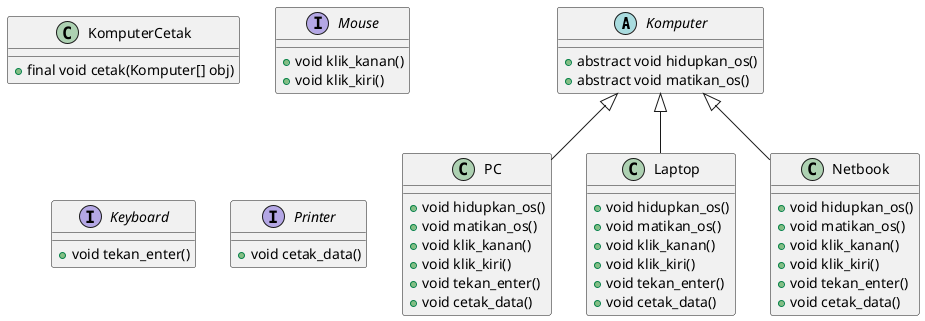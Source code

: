 @startuml
abstract class Komputer {
    + abstract void hidupkan_os()
    + abstract void matikan_os()
}


class PC {
    + void hidupkan_os()
    + void matikan_os()
    + void klik_kanan()
    + void klik_kiri()
    + void tekan_enter()
    + void cetak_data()
}

class Laptop {
    + void hidupkan_os()
    + void matikan_os()
    + void klik_kanan()
    + void klik_kiri()
    + void tekan_enter()
    + void cetak_data()
}

class Netbook {
    + void hidupkan_os()
    + void matikan_os()
    + void klik_kanan()
    + void klik_kiri()
    + void tekan_enter()
    + void cetak_data()
}

class KomputerCetak {
    + final void cetak(Komputer[] obj)
}

interface Mouse {
    + void klik_kanan()
    + void klik_kiri()
}

interface Keyboard {
    + void tekan_enter()
}

interface Printer {
    + void cetak_data()
}




Komputer <|-- PC
Komputer <|-- Laptop
Komputer <|-- Netbook

@enduml